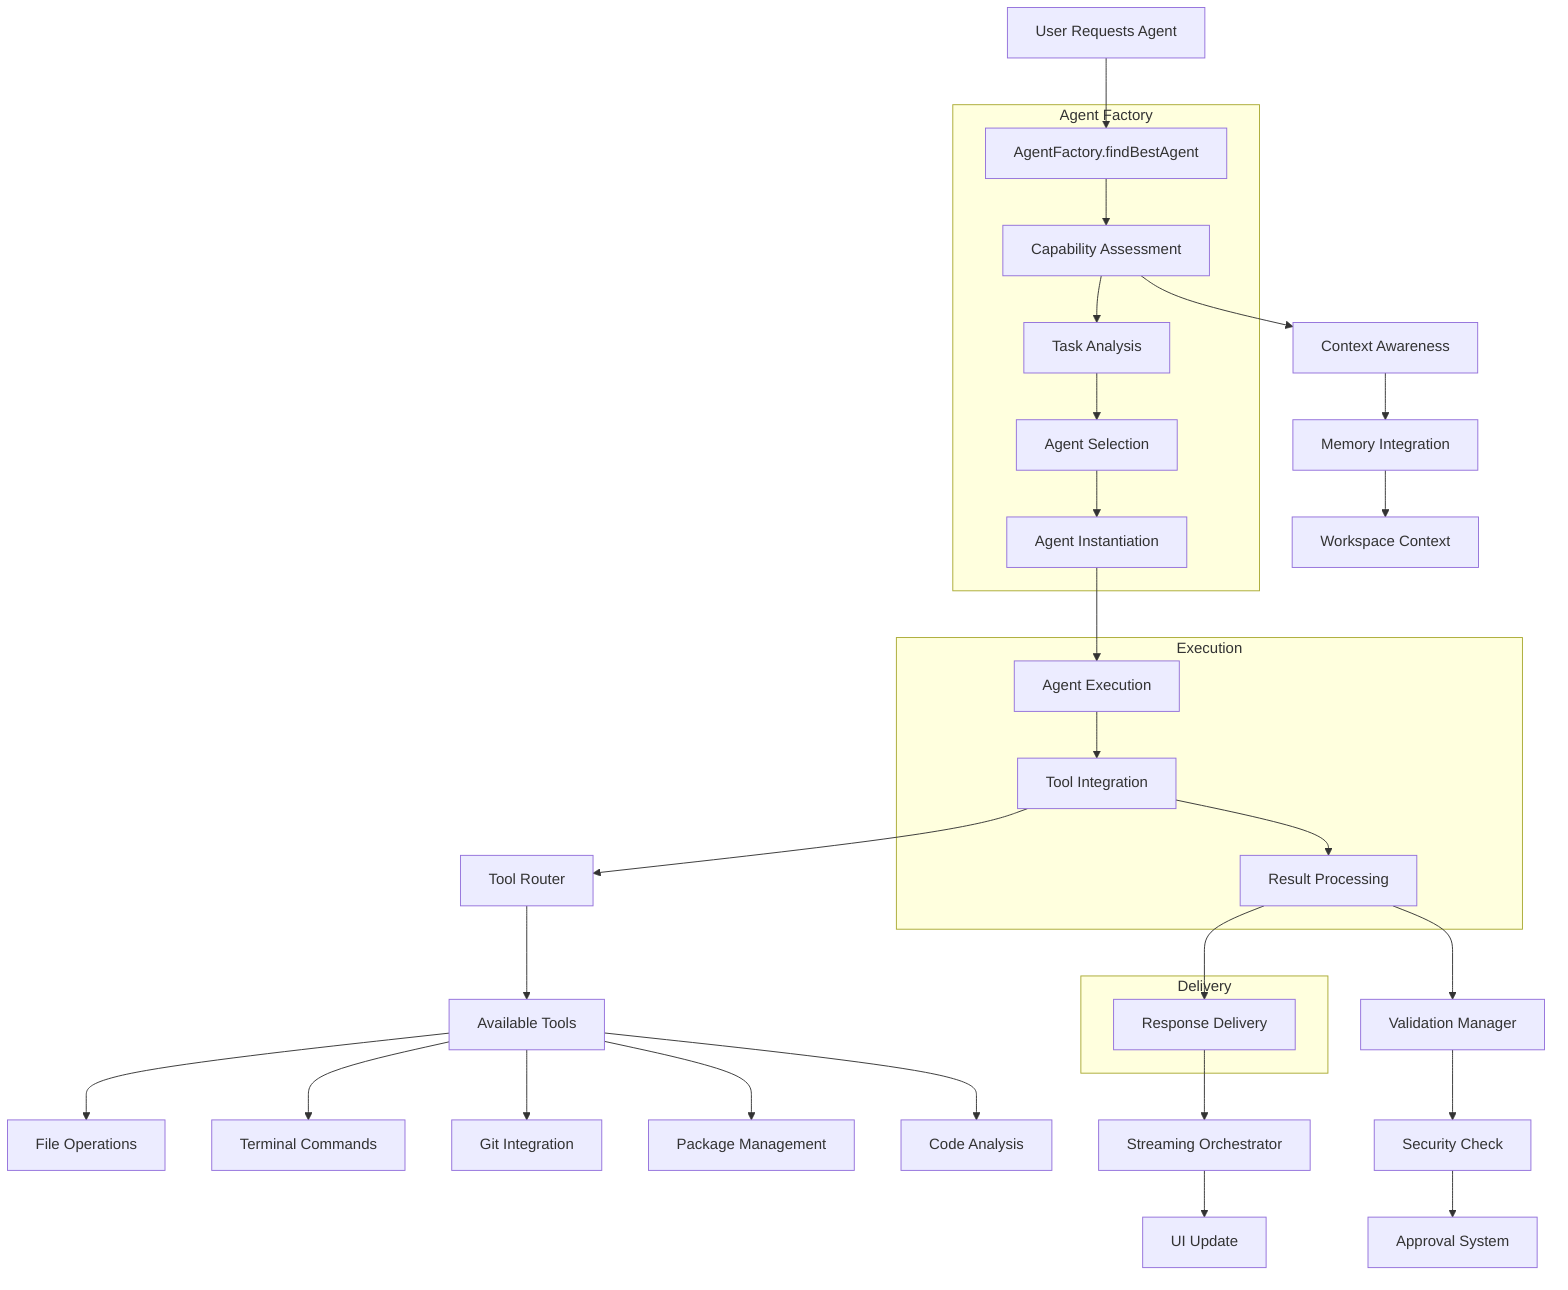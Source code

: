 flowchart TD
    A[User Requests Agent] --> B[AgentFactory.findBestAgent]
    B --> C[Capability Assessment]
    C --> D[Task Analysis]
    D --> E[Agent Selection]
    E --> F[Agent Instantiation]
    F --> G[Agent Execution]
    G --> H[Tool Integration]
    H --> I[Result Processing]
    I --> J[Response Delivery]
    
    subgraph "Agent Factory"
        B
        C
        D
        E
        F
    end
    
    subgraph "Execution"
        G
        H
        I
    end
    
    subgraph "Delivery"
        J
    end
    
    C --> K[Context Awareness]
    K --> L[Memory Integration]
    L --> M[Workspace Context]
    
    H --> N[Tool Router]
    N --> O[Available Tools]
    
    O --> P[File Operations]
    O --> Q[Terminal Commands]
    O --> R[Git Integration]
    O --> S[Package Management]
    O --> T[Code Analysis]
    
    I --> U[Validation Manager]
    U --> V[Security Check]
    V --> W[Approval System]
    
    J --> X[Streaming Orchestrator]
    X --> Y[UI Update]